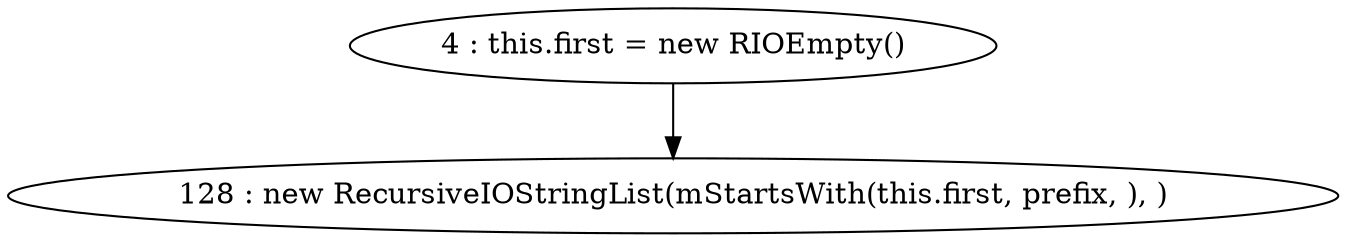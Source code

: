 digraph G {
"4 : this.first = new RIOEmpty()"
"4 : this.first = new RIOEmpty()" -> "128 : new RecursiveIOStringList(mStartsWith(this.first, prefix, ), )"
"128 : new RecursiveIOStringList(mStartsWith(this.first, prefix, ), )"
}